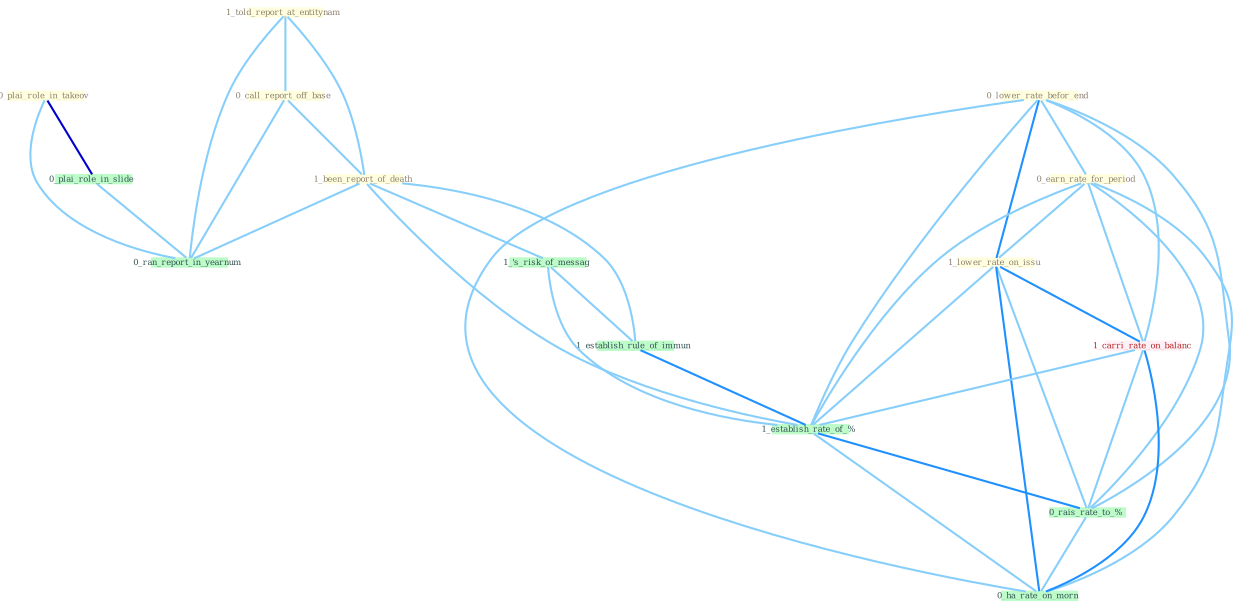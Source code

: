 Graph G{ 
    node
    [shape=polygon,style=filled,width=.5,height=.06,color="#BDFCC9",fixedsize=true,fontsize=4,
    fontcolor="#2f4f4f"];
    {node
    [color="#ffffe0", fontcolor="#8b7d6b"] "0_plai_role_in_takeov " "1_told_report_at_entitynam " "0_call_report_off_base " "0_lower_rate_befor_end " "0_earn_rate_for_period " "1_been_report_of_death " "1_lower_rate_on_issu "}
{node [color="#fff0f5", fontcolor="#b22222"] "1_carri_rate_on_balanc "}
edge [color="#B0E2FF"];

	"0_plai_role_in_takeov " -- "0_plai_role_in_slide " [w="3", color="#0000cd" , len=0.6];
	"0_plai_role_in_takeov " -- "0_ran_report_in_yearnum " [w="1", color="#87cefa" ];
	"1_told_report_at_entitynam " -- "0_call_report_off_base " [w="1", color="#87cefa" ];
	"1_told_report_at_entitynam " -- "1_been_report_of_death " [w="1", color="#87cefa" ];
	"1_told_report_at_entitynam " -- "0_ran_report_in_yearnum " [w="1", color="#87cefa" ];
	"0_call_report_off_base " -- "1_been_report_of_death " [w="1", color="#87cefa" ];
	"0_call_report_off_base " -- "0_ran_report_in_yearnum " [w="1", color="#87cefa" ];
	"0_lower_rate_befor_end " -- "0_earn_rate_for_period " [w="1", color="#87cefa" ];
	"0_lower_rate_befor_end " -- "1_lower_rate_on_issu " [w="2", color="#1e90ff" , len=0.8];
	"0_lower_rate_befor_end " -- "1_carri_rate_on_balanc " [w="1", color="#87cefa" ];
	"0_lower_rate_befor_end " -- "1_establish_rate_of_% " [w="1", color="#87cefa" ];
	"0_lower_rate_befor_end " -- "0_rais_rate_to_% " [w="1", color="#87cefa" ];
	"0_lower_rate_befor_end " -- "0_ha_rate_on_morn " [w="1", color="#87cefa" ];
	"0_earn_rate_for_period " -- "1_lower_rate_on_issu " [w="1", color="#87cefa" ];
	"0_earn_rate_for_period " -- "1_carri_rate_on_balanc " [w="1", color="#87cefa" ];
	"0_earn_rate_for_period " -- "1_establish_rate_of_% " [w="1", color="#87cefa" ];
	"0_earn_rate_for_period " -- "0_rais_rate_to_% " [w="1", color="#87cefa" ];
	"0_earn_rate_for_period " -- "0_ha_rate_on_morn " [w="1", color="#87cefa" ];
	"1_been_report_of_death " -- "1_'s_risk_of_messag " [w="1", color="#87cefa" ];
	"1_been_report_of_death " -- "0_ran_report_in_yearnum " [w="1", color="#87cefa" ];
	"1_been_report_of_death " -- "1_establish_rule_of_immun " [w="1", color="#87cefa" ];
	"1_been_report_of_death " -- "1_establish_rate_of_% " [w="1", color="#87cefa" ];
	"1_lower_rate_on_issu " -- "1_carri_rate_on_balanc " [w="2", color="#1e90ff" , len=0.8];
	"1_lower_rate_on_issu " -- "1_establish_rate_of_% " [w="1", color="#87cefa" ];
	"1_lower_rate_on_issu " -- "0_rais_rate_to_% " [w="1", color="#87cefa" ];
	"1_lower_rate_on_issu " -- "0_ha_rate_on_morn " [w="2", color="#1e90ff" , len=0.8];
	"0_plai_role_in_slide " -- "0_ran_report_in_yearnum " [w="1", color="#87cefa" ];
	"1_carri_rate_on_balanc " -- "1_establish_rate_of_% " [w="1", color="#87cefa" ];
	"1_carri_rate_on_balanc " -- "0_rais_rate_to_% " [w="1", color="#87cefa" ];
	"1_carri_rate_on_balanc " -- "0_ha_rate_on_morn " [w="2", color="#1e90ff" , len=0.8];
	"1_'s_risk_of_messag " -- "1_establish_rule_of_immun " [w="1", color="#87cefa" ];
	"1_'s_risk_of_messag " -- "1_establish_rate_of_% " [w="1", color="#87cefa" ];
	"1_establish_rule_of_immun " -- "1_establish_rate_of_% " [w="2", color="#1e90ff" , len=0.8];
	"1_establish_rate_of_% " -- "0_rais_rate_to_% " [w="2", color="#1e90ff" , len=0.8];
	"1_establish_rate_of_% " -- "0_ha_rate_on_morn " [w="1", color="#87cefa" ];
	"0_rais_rate_to_% " -- "0_ha_rate_on_morn " [w="1", color="#87cefa" ];
}